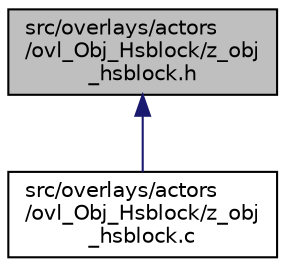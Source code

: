 digraph "src/overlays/actors/ovl_Obj_Hsblock/z_obj_hsblock.h"
{
 // LATEX_PDF_SIZE
  edge [fontname="Helvetica",fontsize="10",labelfontname="Helvetica",labelfontsize="10"];
  node [fontname="Helvetica",fontsize="10",shape=record];
  Node1 [label="src/overlays/actors\l/ovl_Obj_Hsblock/z_obj\l_hsblock.h",height=0.2,width=0.4,color="black", fillcolor="grey75", style="filled", fontcolor="black",tooltip=" "];
  Node1 -> Node2 [dir="back",color="midnightblue",fontsize="10",style="solid",fontname="Helvetica"];
  Node2 [label="src/overlays/actors\l/ovl_Obj_Hsblock/z_obj\l_hsblock.c",height=0.2,width=0.4,color="black", fillcolor="white", style="filled",URL="$db/dc8/z__obj__hsblock_8c.html",tooltip=" "];
}
